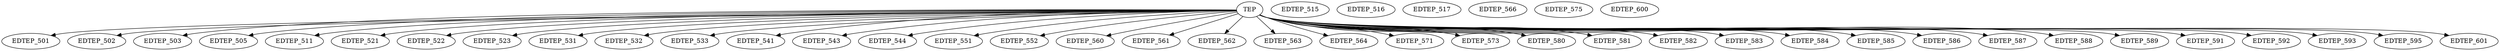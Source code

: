 digraph G {
    edge [color=black];
    TEP -> EDTEP_501;
    edge [color=black];
    TEP -> EDTEP_502;
    edge [color=black];
    TEP -> EDTEP_503;
    edge [color=black];
    TEP -> EDTEP_505;
    edge [color=black];
    TEP -> EDTEP_511;
    EDTEP_515;
    EDTEP_516;
    EDTEP_517;
    edge [color=black];
    TEP -> EDTEP_521;
    edge [color=black];
    TEP -> EDTEP_522;
    edge [color=black];
    TEP -> EDTEP_523;
    edge [color=black];
    TEP -> EDTEP_531;
    edge [color=black];
    TEP -> EDTEP_532;
    edge [color=black];
    TEP -> EDTEP_533;
    edge [color=black];
    TEP -> EDTEP_541;
    edge [color=black];
    TEP -> EDTEP_543;
    edge [color=black];
    TEP -> EDTEP_544;
    edge [color=black];
    TEP -> EDTEP_551;
    edge [color=black];
    TEP -> EDTEP_552;
    edge [color=black];
    TEP -> EDTEP_560;
    edge [color=black];
    TEP -> EDTEP_561;
    edge [color=black];
    TEP -> EDTEP_562;
    edge [color=black];
    TEP -> EDTEP_563;
    edge [color=black];
    TEP -> EDTEP_564;
    EDTEP_566;
    edge [color=black];
    TEP -> EDTEP_571;
    edge [color=black];
    TEP -> EDTEP_573;
    EDTEP_575;
    edge [color=black];
    TEP -> EDTEP_580;
    edge [color=black];
    TEP -> EDTEP_581;
    edge [color=black];
    TEP -> EDTEP_582;
    edge [color=black];
    TEP -> EDTEP_583;
    edge [color=black];
    TEP -> EDTEP_584;
    edge [color=black];
    TEP -> EDTEP_585;
    edge [color=black];
    TEP -> EDTEP_586;
    edge [color=black];
    TEP -> EDTEP_587;
    edge [color=black];
    TEP -> EDTEP_588;
    edge [color=black];
    TEP -> EDTEP_589;
    edge [color=black];
    TEP -> EDTEP_591;
    edge [color=black];
    TEP -> EDTEP_592;
    edge [color=black];
    TEP -> EDTEP_593;
    edge [color=black];
    TEP -> EDTEP_595;
    EDTEP_600;
    edge [color=black];
    TEP -> EDTEP_601;
}
